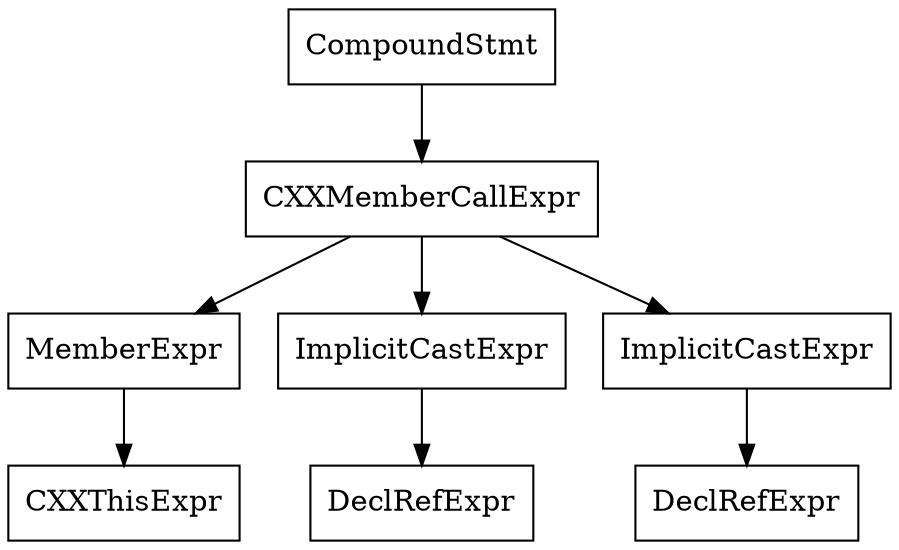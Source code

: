 digraph unnamed {

	Node0x555c0ef6fbc8 [shape=record,label="{CompoundStmt}"];
	Node0x555c0ef6fbc8 -> Node0x555c0ef6fb68;
	Node0x555c0ef6fb68 [shape=record,label="{CXXMemberCallExpr}"];
	Node0x555c0ef6fb68 -> Node0x555c0ef6fb20;
	Node0x555c0ef6fb68 -> Node0x555c0ef6fb98;
	Node0x555c0ef6fb68 -> Node0x555c0ef6fbb0;
	Node0x555c0ef6fb20 [shape=record,label="{MemberExpr}"];
	Node0x555c0ef6fb20 -> Node0x555c0ef6fb10;
	Node0x555c0ef6fb10 [shape=record,label="{CXXThisExpr}"];
	Node0x555c0ef6fb98 [shape=record,label="{ImplicitCastExpr}"];
	Node0x555c0ef6fb98 -> Node0x555c0ef6f800;
	Node0x555c0ef6f800 [shape=record,label="{DeclRefExpr}"];
	Node0x555c0ef6fbb0 [shape=record,label="{ImplicitCastExpr}"];
	Node0x555c0ef6fbb0 -> Node0x555c0ef6f820;
	Node0x555c0ef6f820 [shape=record,label="{DeclRefExpr}"];
}
